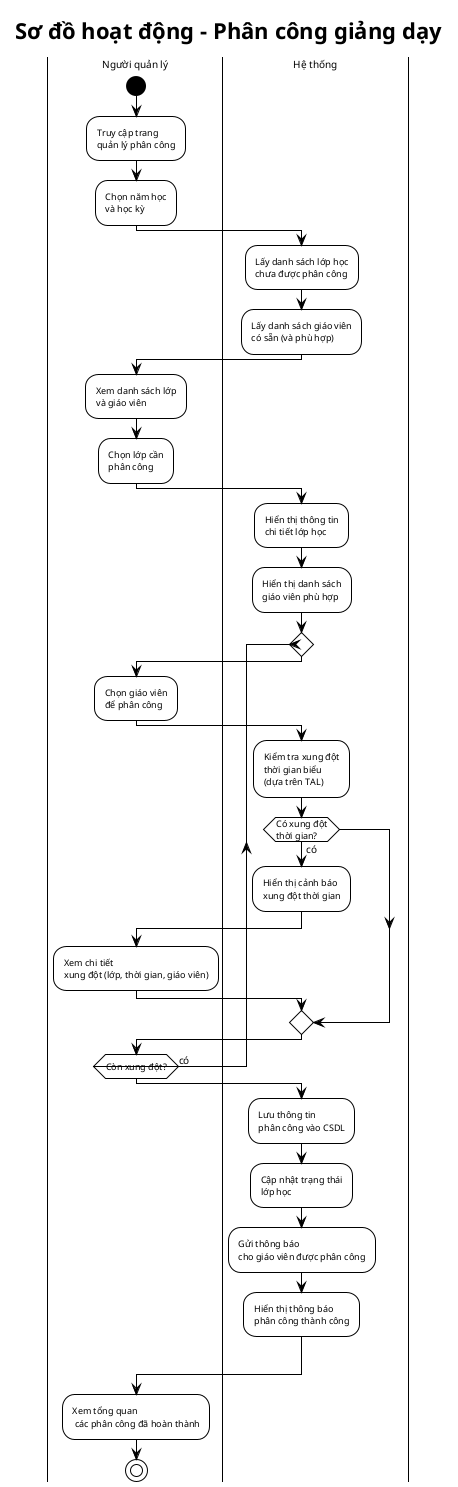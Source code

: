 @startuml
!theme plain
skinparam defaultFontSize 10
skinparam activityFontSize 9
skinparam swimlaneTitleFontSize 10
skinparam maxMessageSize 150
skinparam ranksep 60
skinparam activityStartColor black
skinparam activityEndColor black
skinparam activityEndColorBorder black
skinparam activityBarColor black
skinparam circledCharacterFontColor black

title Sơ đồ hoạt động - Phân công giảng dạy

|Người quản lý|
start
:Truy cập trang\nquản lý phân công;
:Chọn năm học\nvà học kỳ;

|Hệ thống|
:Lấy danh sách lớp học\nchưa được phân công;
:Lấy danh sách giáo viên\ncó sẵn (và phù hợp);

|Người quản lý|
:Xem danh sách lớp\nvà giáo viên;
:Chọn lớp cần\nphân công;

|Hệ thống|
:Hiển thị thông tin\nchi tiết lớp học;
:Hiển thị danh sách\ngiáo viên phù hợp;

' Bắt đầu vòng lặp để chọn giáo viên và kiểm tra xung đột
repeat
  |Người quản lý|
  :Chọn giáo viên\nđể phân công;

  |Hệ thống|
  :Kiểm tra xung đột\nthời gian biểu\n(dựa trên TAL);

  if (Có xung đột\nthời gian?) then (có)
    :Hiển thị cảnh báo\nxung đột thời gian;
    |Người quản lý|
    :Xem chi tiết\nxung đột (lớp, thời gian, giáo viên);
    ' Luồng sẽ quay lại đầu vòng lặp để chọn giáo viên khác
  endif
repeat while (Còn xung đột?) is (có)

|Hệ thống|
:Lưu thông tin\nphân công vào CSDL;
:Cập nhật trạng thái\nlớp học;
:Gửi thông báo\ncho giáo viên được phân công;

|Hệ thống|
:Hiển thị thông báo\nphân công thành công;
-> \n\n;
|Người quản lý|
:Xem tổng quan \n các phân công đã hoàn thành;
stop

@enduml